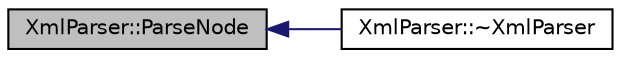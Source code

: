 digraph "XmlParser::ParseNode"
{
  edge [fontname="Helvetica",fontsize="10",labelfontname="Helvetica",labelfontsize="10"];
  node [fontname="Helvetica",fontsize="10",shape=record];
  rankdir="LR";
  Node1 [label="XmlParser::ParseNode",height=0.2,width=0.4,color="black", fillcolor="grey75", style="filled", fontcolor="black"];
  Node1 -> Node2 [dir="back",color="midnightblue",fontsize="10",style="solid",fontname="Helvetica"];
  Node2 [label="XmlParser::~XmlParser",height=0.2,width=0.4,color="black", fillcolor="white", style="filled",URL="$d7/da7/class_xml_parser.html#afce213d7e5af7a0471bacdef7ec9b4cb",tooltip="Default Destructor. "];
}
